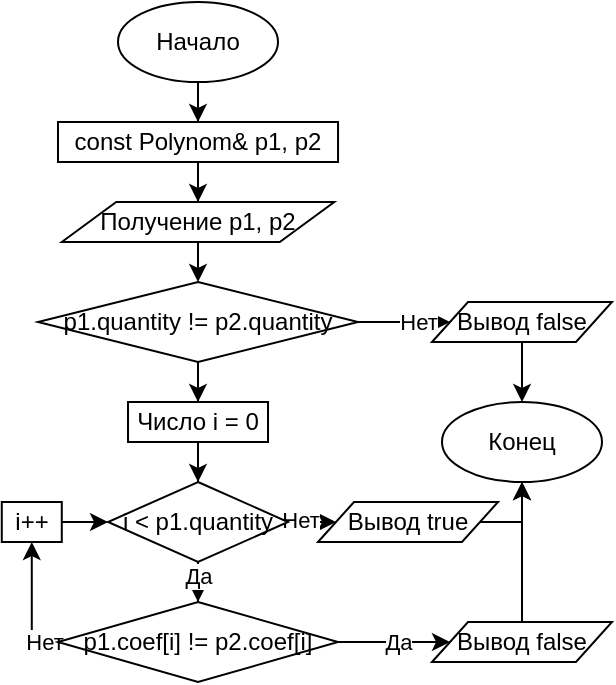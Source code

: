 <mxfile version="13.1.11" type="device"><diagram id="C5RBs43oDa-KdzZeNtuy" name="Page-1"><mxGraphModel dx="1112" dy="491" grid="1" gridSize="10" guides="1" tooltips="1" connect="1" arrows="1" fold="1" page="1" pageScale="1" pageWidth="827" pageHeight="1169" math="0" shadow="0"><root><mxCell id="WIyWlLk6GJQsqaUBKTNV-0"/><mxCell id="WIyWlLk6GJQsqaUBKTNV-1" parent="WIyWlLk6GJQsqaUBKTNV-0"/><mxCell id="fGXwdbJ8hSiZ8CcaIuds-251" style="edgeStyle=orthogonalEdgeStyle;rounded=0;orthogonalLoop=1;jettySize=auto;html=1;entryX=0.5;entryY=0;entryDx=0;entryDy=0;" edge="1" parent="WIyWlLk6GJQsqaUBKTNV-1" source="fGXwdbJ8hSiZ8CcaIuds-248" target="fGXwdbJ8hSiZ8CcaIuds-249"><mxGeometry relative="1" as="geometry"/></mxCell><mxCell id="fGXwdbJ8hSiZ8CcaIuds-248" value="Начало" style="ellipse;whiteSpace=wrap;html=1;" vertex="1" parent="WIyWlLk6GJQsqaUBKTNV-1"><mxGeometry x="160" y="120" width="80" height="40" as="geometry"/></mxCell><mxCell id="fGXwdbJ8hSiZ8CcaIuds-254" style="edgeStyle=orthogonalEdgeStyle;rounded=0;orthogonalLoop=1;jettySize=auto;html=1;entryX=0.5;entryY=0;entryDx=0;entryDy=0;" edge="1" parent="WIyWlLk6GJQsqaUBKTNV-1" source="fGXwdbJ8hSiZ8CcaIuds-249" target="fGXwdbJ8hSiZ8CcaIuds-252"><mxGeometry relative="1" as="geometry"/></mxCell><mxCell id="fGXwdbJ8hSiZ8CcaIuds-249" value="const Polynom&amp;amp; p1, p2" style="rounded=0;whiteSpace=wrap;html=1;" vertex="1" parent="WIyWlLk6GJQsqaUBKTNV-1"><mxGeometry x="130" y="180" width="140.02" height="20" as="geometry"/></mxCell><mxCell id="fGXwdbJ8hSiZ8CcaIuds-256" style="edgeStyle=orthogonalEdgeStyle;rounded=0;orthogonalLoop=1;jettySize=auto;html=1;entryX=0.5;entryY=0;entryDx=0;entryDy=0;" edge="1" parent="WIyWlLk6GJQsqaUBKTNV-1" source="fGXwdbJ8hSiZ8CcaIuds-252"><mxGeometry relative="1" as="geometry"><mxPoint x="200.01" y="260" as="targetPoint"/></mxGeometry></mxCell><mxCell id="fGXwdbJ8hSiZ8CcaIuds-252" value="Получение p1, p2" style="shape=parallelogram;perimeter=parallelogramPerimeter;whiteSpace=wrap;html=1;" vertex="1" parent="WIyWlLk6GJQsqaUBKTNV-1"><mxGeometry x="131.89" y="220" width="136.24" height="20" as="geometry"/></mxCell><mxCell id="fGXwdbJ8hSiZ8CcaIuds-273" value="Конец" style="ellipse;whiteSpace=wrap;html=1;" vertex="1" parent="WIyWlLk6GJQsqaUBKTNV-1"><mxGeometry x="322" y="320" width="80" height="40" as="geometry"/></mxCell><mxCell id="fGXwdbJ8hSiZ8CcaIuds-279" style="edgeStyle=orthogonalEdgeStyle;rounded=0;orthogonalLoop=1;jettySize=auto;html=1;" edge="1" parent="WIyWlLk6GJQsqaUBKTNV-1" source="fGXwdbJ8hSiZ8CcaIuds-277" target="fGXwdbJ8hSiZ8CcaIuds-278"><mxGeometry relative="1" as="geometry"/></mxCell><mxCell id="fGXwdbJ8hSiZ8CcaIuds-281" value="Нет" style="edgeLabel;html=1;align=center;verticalAlign=middle;resizable=0;points=[];" vertex="1" connectable="0" parent="fGXwdbJ8hSiZ8CcaIuds-279"><mxGeometry x="0.385" relative="1" as="geometry"><mxPoint as="offset"/></mxGeometry></mxCell><mxCell id="fGXwdbJ8hSiZ8CcaIuds-283" style="edgeStyle=orthogonalEdgeStyle;rounded=0;orthogonalLoop=1;jettySize=auto;html=1;entryX=0.5;entryY=0;entryDx=0;entryDy=0;" edge="1" parent="WIyWlLk6GJQsqaUBKTNV-1" source="fGXwdbJ8hSiZ8CcaIuds-277" target="fGXwdbJ8hSiZ8CcaIuds-282"><mxGeometry relative="1" as="geometry"/></mxCell><mxCell id="fGXwdbJ8hSiZ8CcaIuds-277" value="p1.quantity != p2.quantity" style="rhombus;whiteSpace=wrap;html=1;" vertex="1" parent="WIyWlLk6GJQsqaUBKTNV-1"><mxGeometry x="120.01" y="260" width="160" height="40" as="geometry"/></mxCell><mxCell id="fGXwdbJ8hSiZ8CcaIuds-308" style="edgeStyle=orthogonalEdgeStyle;rounded=0;orthogonalLoop=1;jettySize=auto;html=1;entryX=0.5;entryY=0;entryDx=0;entryDy=0;" edge="1" parent="WIyWlLk6GJQsqaUBKTNV-1" source="fGXwdbJ8hSiZ8CcaIuds-278" target="fGXwdbJ8hSiZ8CcaIuds-273"><mxGeometry relative="1" as="geometry"/></mxCell><mxCell id="fGXwdbJ8hSiZ8CcaIuds-278" value="Вывод false" style="shape=parallelogram;perimeter=parallelogramPerimeter;whiteSpace=wrap;html=1;" vertex="1" parent="WIyWlLk6GJQsqaUBKTNV-1"><mxGeometry x="317" y="270" width="90" height="20" as="geometry"/></mxCell><mxCell id="fGXwdbJ8hSiZ8CcaIuds-285" style="edgeStyle=orthogonalEdgeStyle;rounded=0;orthogonalLoop=1;jettySize=auto;html=1;entryX=0.5;entryY=0;entryDx=0;entryDy=0;" edge="1" parent="WIyWlLk6GJQsqaUBKTNV-1" source="fGXwdbJ8hSiZ8CcaIuds-282" target="fGXwdbJ8hSiZ8CcaIuds-284"><mxGeometry relative="1" as="geometry"/></mxCell><mxCell id="fGXwdbJ8hSiZ8CcaIuds-282" value="Число&amp;nbsp;i = 0" style="rounded=0;whiteSpace=wrap;html=1;" vertex="1" parent="WIyWlLk6GJQsqaUBKTNV-1"><mxGeometry x="165.01" y="320" width="70" height="20" as="geometry"/></mxCell><mxCell id="fGXwdbJ8hSiZ8CcaIuds-298" style="edgeStyle=orthogonalEdgeStyle;rounded=0;orthogonalLoop=1;jettySize=auto;html=1;entryX=0.5;entryY=0;entryDx=0;entryDy=0;" edge="1" parent="WIyWlLk6GJQsqaUBKTNV-1" source="fGXwdbJ8hSiZ8CcaIuds-284" target="fGXwdbJ8hSiZ8CcaIuds-296"><mxGeometry relative="1" as="geometry"/></mxCell><mxCell id="fGXwdbJ8hSiZ8CcaIuds-302" value="Да" style="edgeLabel;html=1;align=center;verticalAlign=middle;resizable=0;points=[];" vertex="1" connectable="0" parent="fGXwdbJ8hSiZ8CcaIuds-298"><mxGeometry x="-0.774" relative="1" as="geometry"><mxPoint as="offset"/></mxGeometry></mxCell><mxCell id="fGXwdbJ8hSiZ8CcaIuds-312" style="edgeStyle=orthogonalEdgeStyle;rounded=0;orthogonalLoop=1;jettySize=auto;html=1;entryX=0;entryY=0.5;entryDx=0;entryDy=0;" edge="1" parent="WIyWlLk6GJQsqaUBKTNV-1" source="fGXwdbJ8hSiZ8CcaIuds-284" target="fGXwdbJ8hSiZ8CcaIuds-291"><mxGeometry relative="1" as="geometry"/></mxCell><mxCell id="fGXwdbJ8hSiZ8CcaIuds-314" value="Нет" style="edgeLabel;html=1;align=center;verticalAlign=middle;resizable=0;points=[];" vertex="1" connectable="0" parent="fGXwdbJ8hSiZ8CcaIuds-312"><mxGeometry x="0.506" y="1" relative="1" as="geometry"><mxPoint as="offset"/></mxGeometry></mxCell><mxCell id="fGXwdbJ8hSiZ8CcaIuds-284" value="i &amp;lt; p1.quantity" style="rhombus;whiteSpace=wrap;html=1;" vertex="1" parent="WIyWlLk6GJQsqaUBKTNV-1"><mxGeometry x="155.01" y="360" width="90" height="40" as="geometry"/></mxCell><mxCell id="fGXwdbJ8hSiZ8CcaIuds-295" style="edgeStyle=orthogonalEdgeStyle;rounded=0;orthogonalLoop=1;jettySize=auto;html=1;entryX=0;entryY=0.5;entryDx=0;entryDy=0;" edge="1" parent="WIyWlLk6GJQsqaUBKTNV-1" source="fGXwdbJ8hSiZ8CcaIuds-286" target="fGXwdbJ8hSiZ8CcaIuds-284"><mxGeometry relative="1" as="geometry"/></mxCell><mxCell id="fGXwdbJ8hSiZ8CcaIuds-286" value="i++" style="rounded=0;whiteSpace=wrap;html=1;" vertex="1" parent="WIyWlLk6GJQsqaUBKTNV-1"><mxGeometry x="101.89" y="370" width="30" height="20" as="geometry"/></mxCell><mxCell id="fGXwdbJ8hSiZ8CcaIuds-311" style="edgeStyle=orthogonalEdgeStyle;rounded=0;orthogonalLoop=1;jettySize=auto;html=1;entryX=0.5;entryY=1;entryDx=0;entryDy=0;" edge="1" parent="WIyWlLk6GJQsqaUBKTNV-1" source="fGXwdbJ8hSiZ8CcaIuds-291" target="fGXwdbJ8hSiZ8CcaIuds-273"><mxGeometry relative="1" as="geometry"><Array as="points"><mxPoint x="362" y="380"/></Array></mxGeometry></mxCell><mxCell id="fGXwdbJ8hSiZ8CcaIuds-291" value="Вывод true" style="shape=parallelogram;perimeter=parallelogramPerimeter;whiteSpace=wrap;html=1;" vertex="1" parent="WIyWlLk6GJQsqaUBKTNV-1"><mxGeometry x="260" y="370" width="90" height="20" as="geometry"/></mxCell><mxCell id="fGXwdbJ8hSiZ8CcaIuds-300" style="edgeStyle=orthogonalEdgeStyle;rounded=0;orthogonalLoop=1;jettySize=auto;html=1;entryX=0.5;entryY=1;entryDx=0;entryDy=0;" edge="1" parent="WIyWlLk6GJQsqaUBKTNV-1" source="fGXwdbJ8hSiZ8CcaIuds-296" target="fGXwdbJ8hSiZ8CcaIuds-286"><mxGeometry relative="1" as="geometry"><Array as="points"><mxPoint x="117" y="440"/></Array></mxGeometry></mxCell><mxCell id="fGXwdbJ8hSiZ8CcaIuds-301" value="Нет" style="edgeLabel;html=1;align=center;verticalAlign=middle;resizable=0;points=[];" vertex="1" connectable="0" parent="fGXwdbJ8hSiZ8CcaIuds-300"><mxGeometry x="-0.759" relative="1" as="geometry"><mxPoint as="offset"/></mxGeometry></mxCell><mxCell id="fGXwdbJ8hSiZ8CcaIuds-304" style="edgeStyle=orthogonalEdgeStyle;rounded=0;orthogonalLoop=1;jettySize=auto;html=1;entryX=0;entryY=0.5;entryDx=0;entryDy=0;" edge="1" parent="WIyWlLk6GJQsqaUBKTNV-1" source="fGXwdbJ8hSiZ8CcaIuds-296" target="fGXwdbJ8hSiZ8CcaIuds-303"><mxGeometry relative="1" as="geometry"/></mxCell><mxCell id="fGXwdbJ8hSiZ8CcaIuds-306" value="Да" style="edgeLabel;html=1;align=center;verticalAlign=middle;resizable=0;points=[];" vertex="1" connectable="0" parent="fGXwdbJ8hSiZ8CcaIuds-304"><mxGeometry x="0.051" relative="1" as="geometry"><mxPoint as="offset"/></mxGeometry></mxCell><mxCell id="fGXwdbJ8hSiZ8CcaIuds-296" value="p1.coef[i] != p2.coef[i]" style="rhombus;whiteSpace=wrap;html=1;" vertex="1" parent="WIyWlLk6GJQsqaUBKTNV-1"><mxGeometry x="130" y="420" width="140" height="40" as="geometry"/></mxCell><mxCell id="fGXwdbJ8hSiZ8CcaIuds-305" style="edgeStyle=orthogonalEdgeStyle;rounded=0;orthogonalLoop=1;jettySize=auto;html=1;entryX=0.5;entryY=1;entryDx=0;entryDy=0;" edge="1" parent="WIyWlLk6GJQsqaUBKTNV-1" source="fGXwdbJ8hSiZ8CcaIuds-303" target="fGXwdbJ8hSiZ8CcaIuds-273"><mxGeometry relative="1" as="geometry"/></mxCell><mxCell id="fGXwdbJ8hSiZ8CcaIuds-303" value="Вывод false" style="shape=parallelogram;perimeter=parallelogramPerimeter;whiteSpace=wrap;html=1;" vertex="1" parent="WIyWlLk6GJQsqaUBKTNV-1"><mxGeometry x="317" y="430" width="90" height="20" as="geometry"/></mxCell></root></mxGraphModel></diagram></mxfile>